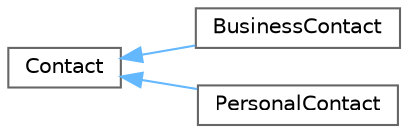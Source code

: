 digraph "Graphical Class Hierarchy"
{
 // LATEX_PDF_SIZE
  bgcolor="transparent";
  edge [fontname=Helvetica,fontsize=10,labelfontname=Helvetica,labelfontsize=10];
  node [fontname=Helvetica,fontsize=10,shape=box,height=0.2,width=0.4];
  rankdir="LR";
  Node0 [id="Node000000",label="Contact",height=0.2,width=0.4,color="grey40", fillcolor="white", style="filled",URL="$class_contact.html",tooltip="Represents a generic contact in the address book."];
  Node0 -> Node1 [id="edge1_Node000000_Node000001",dir="back",color="steelblue1",style="solid",tooltip=" "];
  Node1 [id="Node000001",label="BusinessContact",height=0.2,width=0.4,color="grey40", fillcolor="white", style="filled",URL="$class_business_contact.html",tooltip="Represents a business contact in the address book."];
  Node0 -> Node2 [id="edge2_Node000000_Node000002",dir="back",color="steelblue1",style="solid",tooltip=" "];
  Node2 [id="Node000002",label="PersonalContact",height=0.2,width=0.4,color="grey40", fillcolor="white", style="filled",URL="$class_personal_contact.html",tooltip="Represents a personal contact in the address book."];
}
